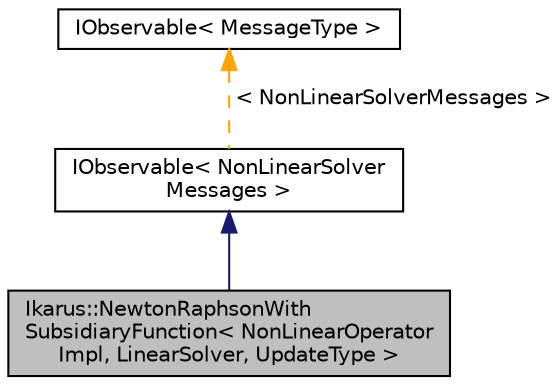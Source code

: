 digraph "Ikarus::NewtonRaphsonWithSubsidiaryFunction&lt; NonLinearOperatorImpl, LinearSolver, UpdateType &gt;"
{
 // LATEX_PDF_SIZE
  edge [fontname="Helvetica",fontsize="10",labelfontname="Helvetica",labelfontsize="10"];
  node [fontname="Helvetica",fontsize="10",shape=record];
  Node1 [label="Ikarus::NewtonRaphsonWith\lSubsidiaryFunction\< NonLinearOperator\lImpl, LinearSolver, UpdateType \>",height=0.2,width=0.4,color="black", fillcolor="grey75", style="filled", fontcolor="black",tooltip=" "];
  Node2 -> Node1 [dir="back",color="midnightblue",fontsize="10",style="solid"];
  Node2 [label="IObservable\< NonLinearSolver\lMessages \>",height=0.2,width=0.4,color="black", fillcolor="white", style="filled",URL="$d7/d68/a01413.html",tooltip=" "];
  Node3 -> Node2 [dir="back",color="orange",fontsize="10",style="dashed",label=" \< NonLinearSolverMessages \>" ];
  Node3 [label="IObservable\< MessageType \>",height=0.2,width=0.4,color="black", fillcolor="white", style="filled",URL="$d7/d68/a01413.html",tooltip=" "];
}
